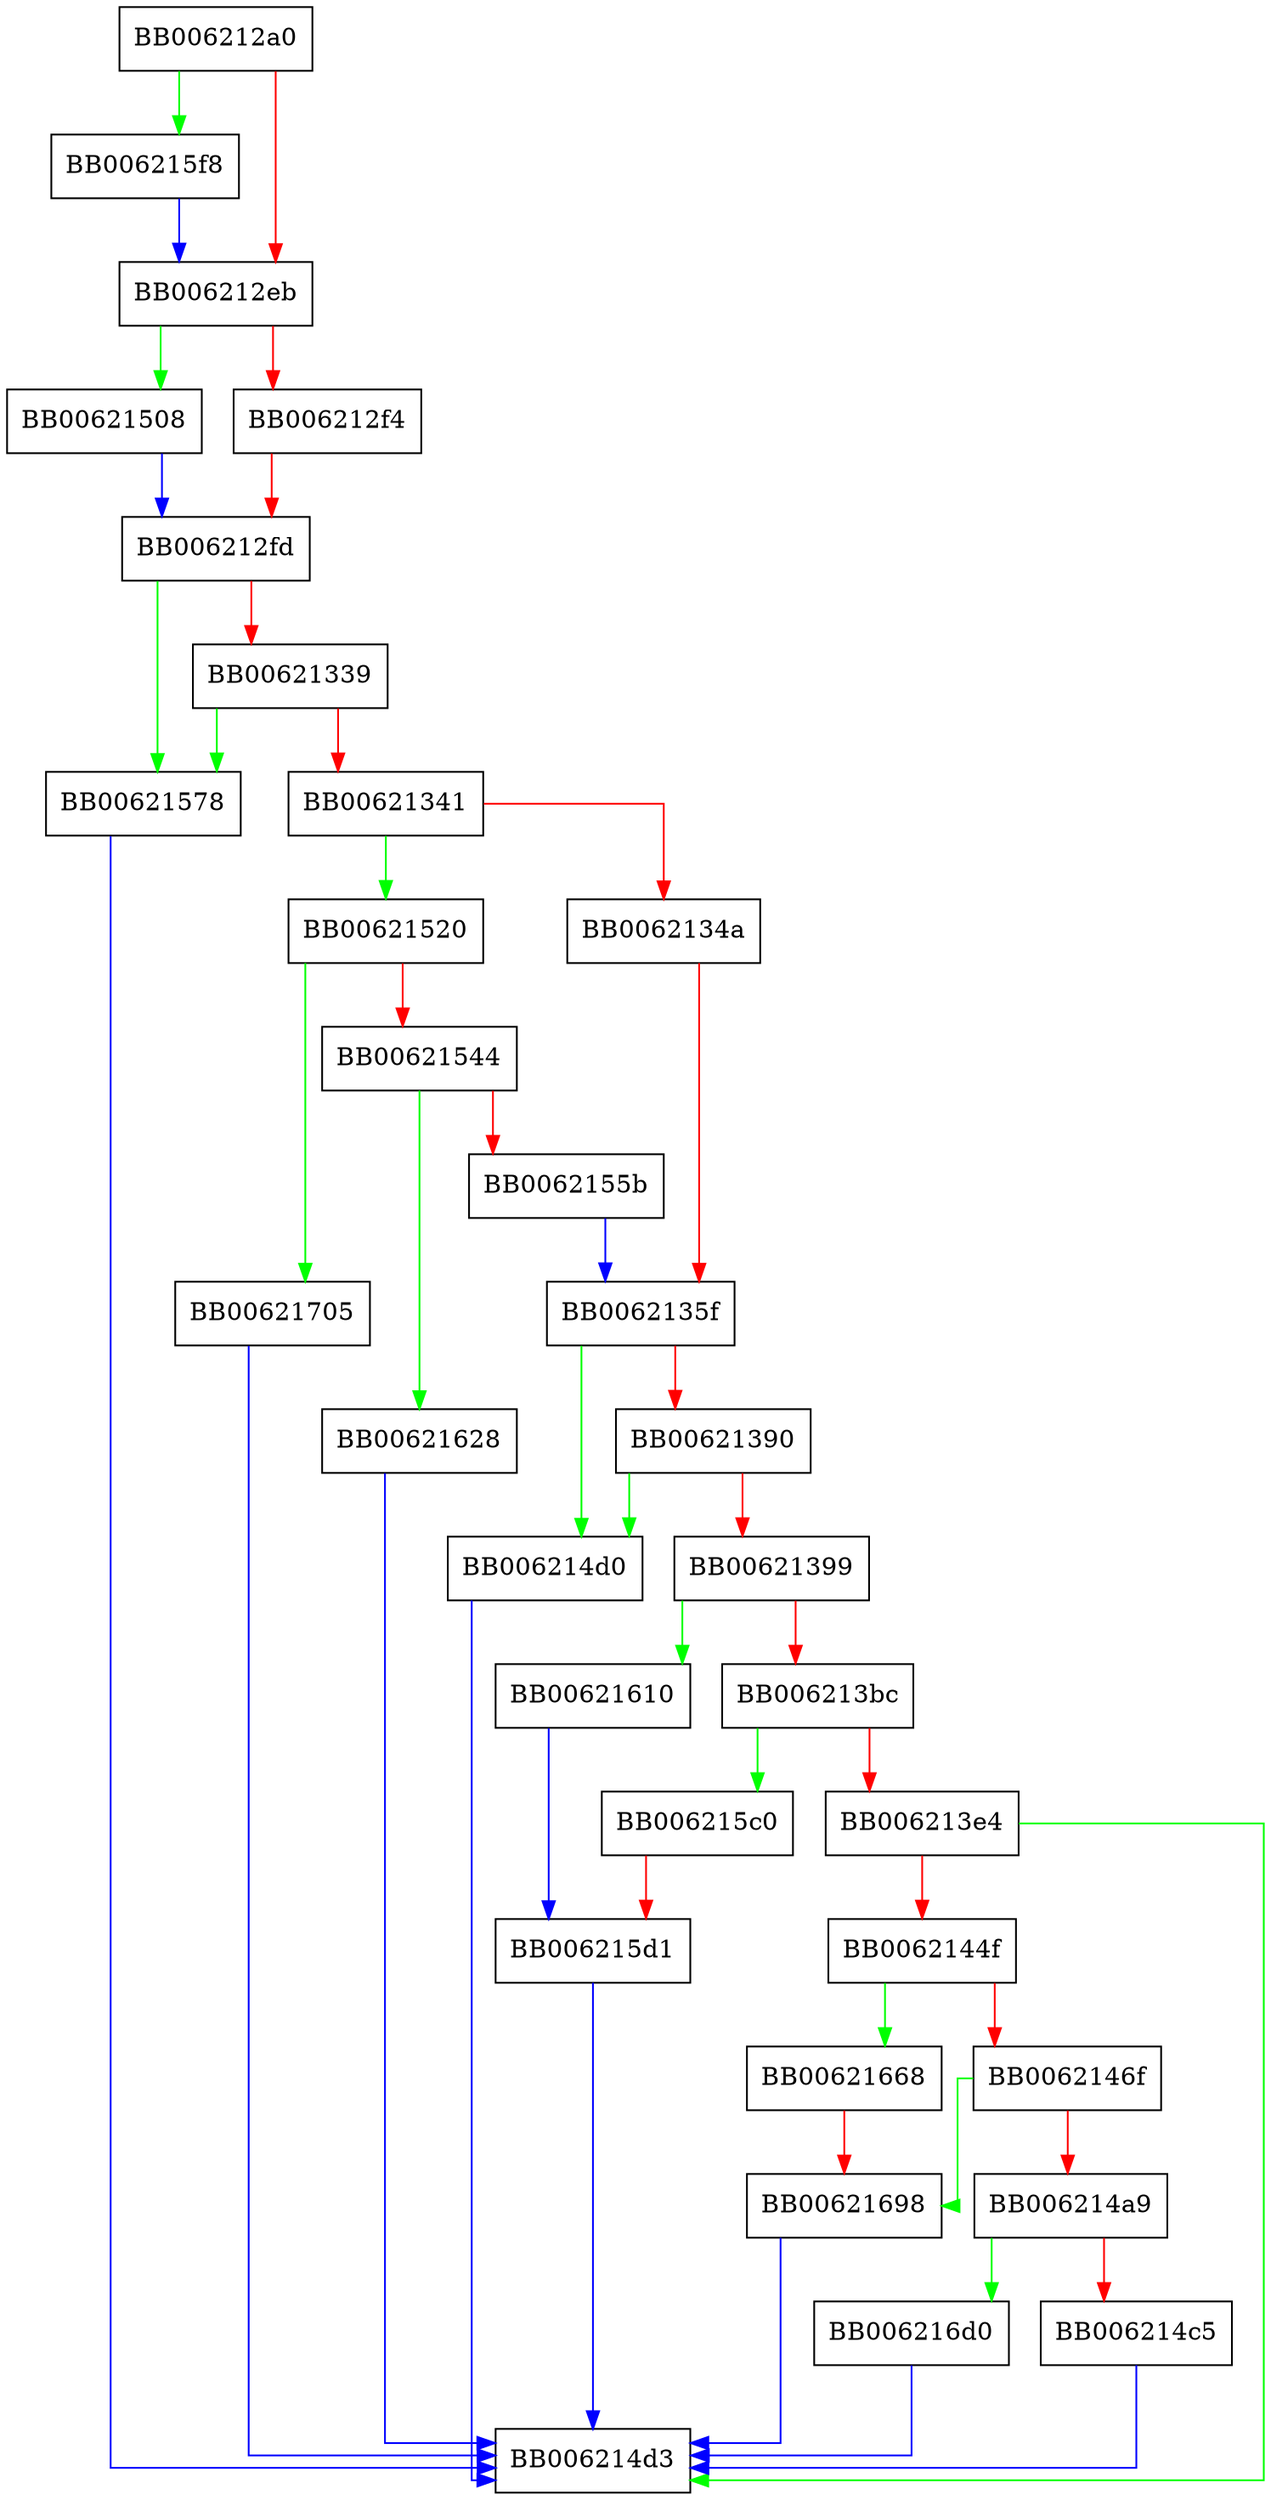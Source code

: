digraph PKCS12_set_pbmac1_pbkdf2 {
  node [shape="box"];
  graph [splines=ortho];
  BB006212a0 -> BB006215f8 [color="green"];
  BB006212a0 -> BB006212eb [color="red"];
  BB006212eb -> BB00621508 [color="green"];
  BB006212eb -> BB006212f4 [color="red"];
  BB006212f4 -> BB006212fd [color="red"];
  BB006212fd -> BB00621578 [color="green"];
  BB006212fd -> BB00621339 [color="red"];
  BB00621339 -> BB00621578 [color="green"];
  BB00621339 -> BB00621341 [color="red"];
  BB00621341 -> BB00621520 [color="green"];
  BB00621341 -> BB0062134a [color="red"];
  BB0062134a -> BB0062135f [color="red"];
  BB0062135f -> BB006214d0 [color="green"];
  BB0062135f -> BB00621390 [color="red"];
  BB00621390 -> BB006214d0 [color="green"];
  BB00621390 -> BB00621399 [color="red"];
  BB00621399 -> BB00621610 [color="green"];
  BB00621399 -> BB006213bc [color="red"];
  BB006213bc -> BB006215c0 [color="green"];
  BB006213bc -> BB006213e4 [color="red"];
  BB006213e4 -> BB006214d3 [color="green"];
  BB006213e4 -> BB0062144f [color="red"];
  BB0062144f -> BB00621668 [color="green"];
  BB0062144f -> BB0062146f [color="red"];
  BB0062146f -> BB00621698 [color="green"];
  BB0062146f -> BB006214a9 [color="red"];
  BB006214a9 -> BB006216d0 [color="green"];
  BB006214a9 -> BB006214c5 [color="red"];
  BB006214c5 -> BB006214d3 [color="blue"];
  BB006214d0 -> BB006214d3 [color="blue"];
  BB00621508 -> BB006212fd [color="blue"];
  BB00621520 -> BB00621705 [color="green"];
  BB00621520 -> BB00621544 [color="red"];
  BB00621544 -> BB00621628 [color="green"];
  BB00621544 -> BB0062155b [color="red"];
  BB0062155b -> BB0062135f [color="blue"];
  BB00621578 -> BB006214d3 [color="blue"];
  BB006215c0 -> BB006215d1 [color="red"];
  BB006215d1 -> BB006214d3 [color="blue"];
  BB006215f8 -> BB006212eb [color="blue"];
  BB00621610 -> BB006215d1 [color="blue"];
  BB00621628 -> BB006214d3 [color="blue"];
  BB00621668 -> BB00621698 [color="red"];
  BB00621698 -> BB006214d3 [color="blue"];
  BB006216d0 -> BB006214d3 [color="blue"];
  BB00621705 -> BB006214d3 [color="blue"];
}